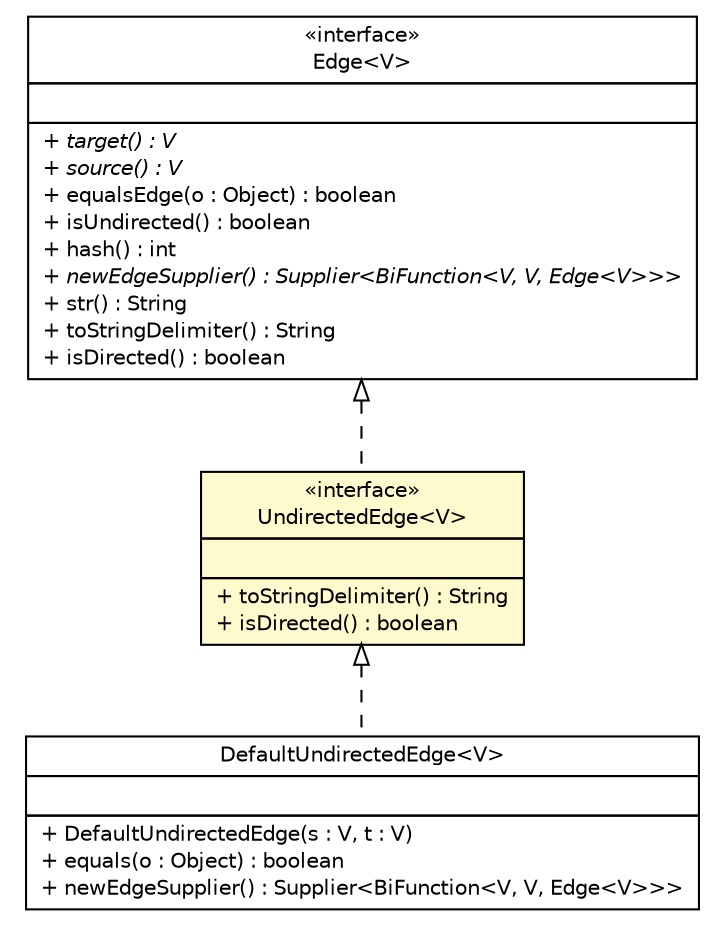 #!/usr/local/bin/dot
#
# Class diagram 
# Generated by UMLGraph version R5_6-24-gf6e263 (http://www.umlgraph.org/)
#

digraph G {
	edge [fontname="Helvetica",fontsize=10,labelfontname="Helvetica",labelfontsize=10];
	node [fontname="Helvetica",fontsize=10,shape=plaintext];
	nodesep=0.25;
	ranksep=0.5;
	// org.jgraphl.edge.Edge<V>
	c1074 [label=<<table title="org.jgraphl.edge.Edge" border="0" cellborder="1" cellspacing="0" cellpadding="2" port="p" href="./Edge.html">
		<tr><td><table border="0" cellspacing="0" cellpadding="1">
<tr><td align="center" balign="center"> &#171;interface&#187; </td></tr>
<tr><td align="center" balign="center"> Edge&lt;V&gt; </td></tr>
		</table></td></tr>
		<tr><td><table border="0" cellspacing="0" cellpadding="1">
<tr><td align="left" balign="left">  </td></tr>
		</table></td></tr>
		<tr><td><table border="0" cellspacing="0" cellpadding="1">
<tr><td align="left" balign="left"><font face="Helvetica-Oblique" point-size="10.0"> + target() : V </font></td></tr>
<tr><td align="left" balign="left"><font face="Helvetica-Oblique" point-size="10.0"> + source() : V </font></td></tr>
<tr><td align="left" balign="left"> + equalsEdge(o : Object) : boolean </td></tr>
<tr><td align="left" balign="left"> + isUndirected() : boolean </td></tr>
<tr><td align="left" balign="left"> + hash() : int </td></tr>
<tr><td align="left" balign="left"><font face="Helvetica-Oblique" point-size="10.0"> + newEdgeSupplier() : Supplier&lt;BiFunction&lt;V, V, Edge&lt;V&gt;&gt;&gt; </font></td></tr>
<tr><td align="left" balign="left"> + str() : String </td></tr>
<tr><td align="left" balign="left"> + toStringDelimiter() : String </td></tr>
<tr><td align="left" balign="left"> + isDirected() : boolean </td></tr>
		</table></td></tr>
		</table>>, URL="./Edge.html", fontname="Helvetica", fontcolor="black", fontsize=10.0];
	// org.jgraphl.edge.DefaultUndirectedEdge<V>
	c1075 [label=<<table title="org.jgraphl.edge.DefaultUndirectedEdge" border="0" cellborder="1" cellspacing="0" cellpadding="2" port="p" href="./DefaultUndirectedEdge.html">
		<tr><td><table border="0" cellspacing="0" cellpadding="1">
<tr><td align="center" balign="center"> DefaultUndirectedEdge&lt;V&gt; </td></tr>
		</table></td></tr>
		<tr><td><table border="0" cellspacing="0" cellpadding="1">
<tr><td align="left" balign="left">  </td></tr>
		</table></td></tr>
		<tr><td><table border="0" cellspacing="0" cellpadding="1">
<tr><td align="left" balign="left"> + DefaultUndirectedEdge(s : V, t : V) </td></tr>
<tr><td align="left" balign="left"> + equals(o : Object) : boolean </td></tr>
<tr><td align="left" balign="left"> + newEdgeSupplier() : Supplier&lt;BiFunction&lt;V, V, Edge&lt;V&gt;&gt;&gt; </td></tr>
		</table></td></tr>
		</table>>, URL="./DefaultUndirectedEdge.html", fontname="Helvetica", fontcolor="black", fontsize=10.0];
	// org.jgraphl.edge.UndirectedEdge<V>
	c1076 [label=<<table title="org.jgraphl.edge.UndirectedEdge" border="0" cellborder="1" cellspacing="0" cellpadding="2" port="p" bgcolor="lemonChiffon" href="./UndirectedEdge.html">
		<tr><td><table border="0" cellspacing="0" cellpadding="1">
<tr><td align="center" balign="center"> &#171;interface&#187; </td></tr>
<tr><td align="center" balign="center"> UndirectedEdge&lt;V&gt; </td></tr>
		</table></td></tr>
		<tr><td><table border="0" cellspacing="0" cellpadding="1">
<tr><td align="left" balign="left">  </td></tr>
		</table></td></tr>
		<tr><td><table border="0" cellspacing="0" cellpadding="1">
<tr><td align="left" balign="left"> + toStringDelimiter() : String </td></tr>
<tr><td align="left" balign="left"> + isDirected() : boolean </td></tr>
		</table></td></tr>
		</table>>, URL="./UndirectedEdge.html", fontname="Helvetica", fontcolor="black", fontsize=10.0];
	//org.jgraphl.edge.DefaultUndirectedEdge<V> implements org.jgraphl.edge.UndirectedEdge<V>
	c1076:p -> c1075:p [dir=back,arrowtail=empty,style=dashed];
	//org.jgraphl.edge.UndirectedEdge<V> implements org.jgraphl.edge.Edge<V>
	c1074:p -> c1076:p [dir=back,arrowtail=empty,style=dashed];
}

